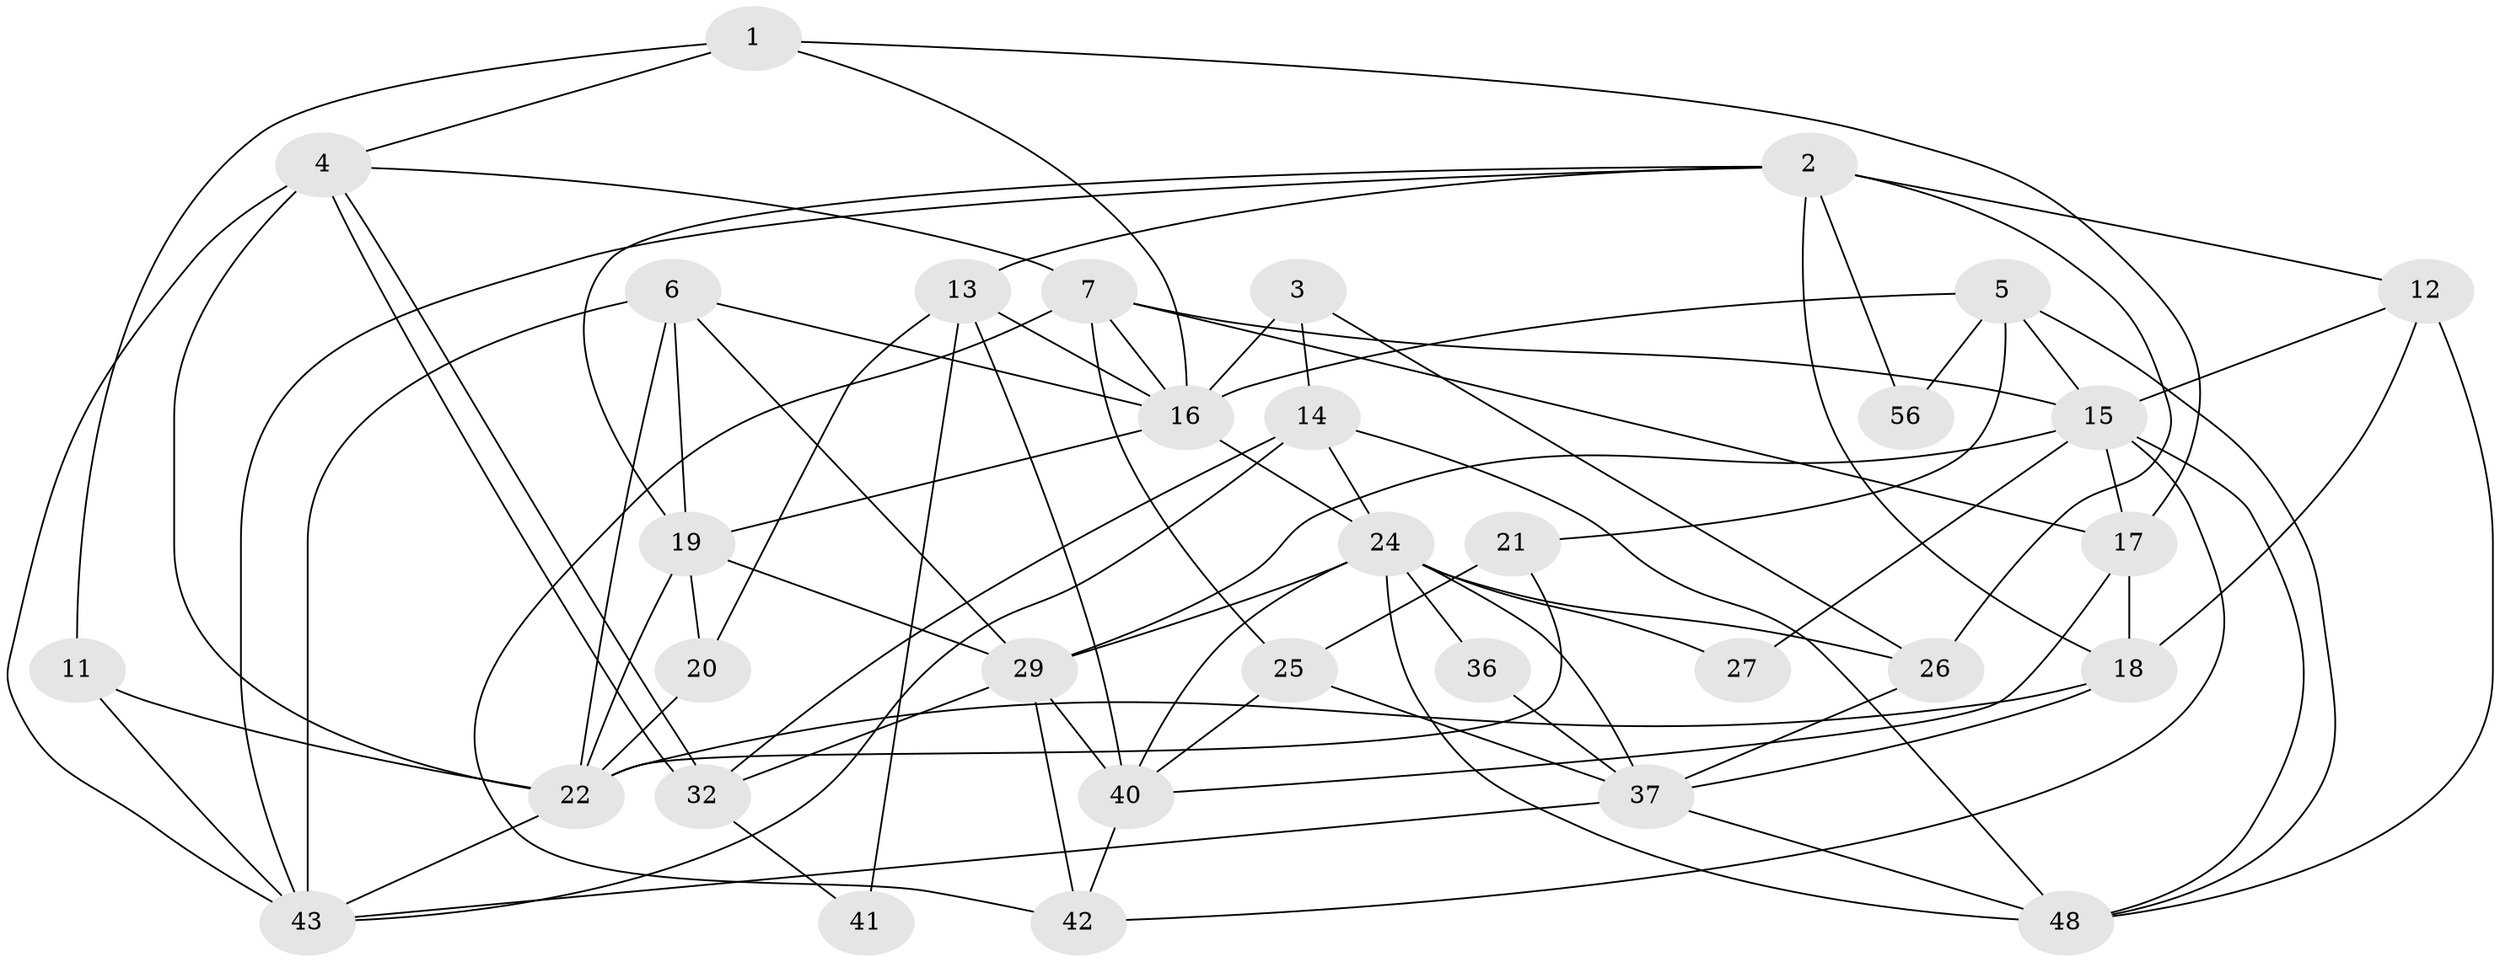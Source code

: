 // Generated by graph-tools (version 1.1) at 2025/24/03/03/25 07:24:00]
// undirected, 33 vertices, 83 edges
graph export_dot {
graph [start="1"]
  node [color=gray90,style=filled];
  1 [super="+34"];
  2 [super="+38"];
  3 [super="+47"];
  4 [super="+10"];
  5 [super="+9"];
  6 [super="+8"];
  7 [super="+50"];
  11;
  12;
  13 [super="+46"];
  14 [super="+35"];
  15 [super="+49"];
  16 [super="+23"];
  17 [super="+51"];
  18 [super="+33"];
  19 [super="+28"];
  20;
  21;
  22 [super="+55"];
  24 [super="+31"];
  25 [super="+39"];
  26 [super="+44"];
  27;
  29 [super="+30"];
  32;
  36;
  37 [super="+45"];
  40 [super="+52"];
  41;
  42;
  43 [super="+53"];
  48 [super="+54"];
  56;
  1 -- 16;
  1 -- 11;
  1 -- 17;
  1 -- 4;
  2 -- 19;
  2 -- 26;
  2 -- 56;
  2 -- 43;
  2 -- 12;
  2 -- 13;
  2 -- 18;
  3 -- 16 [weight=2];
  3 -- 26;
  3 -- 14;
  4 -- 32;
  4 -- 32;
  4 -- 22;
  4 -- 43;
  4 -- 7;
  5 -- 48;
  5 -- 16;
  5 -- 21;
  5 -- 56;
  5 -- 15;
  6 -- 19;
  6 -- 16;
  6 -- 22;
  6 -- 43;
  6 -- 29;
  7 -- 16;
  7 -- 17;
  7 -- 25;
  7 -- 42;
  7 -- 15;
  11 -- 22;
  11 -- 43;
  12 -- 18;
  12 -- 15;
  12 -- 48;
  13 -- 41 [weight=2];
  13 -- 40 [weight=2];
  13 -- 20;
  13 -- 16;
  14 -- 24;
  14 -- 32;
  14 -- 43;
  14 -- 48;
  15 -- 48;
  15 -- 17;
  15 -- 42;
  15 -- 27;
  15 -- 29;
  16 -- 19;
  16 -- 24;
  17 -- 18;
  17 -- 40;
  18 -- 22 [weight=2];
  18 -- 37;
  19 -- 20;
  19 -- 29;
  19 -- 22;
  20 -- 22;
  21 -- 22;
  21 -- 25;
  22 -- 43;
  24 -- 40;
  24 -- 26;
  24 -- 27;
  24 -- 36;
  24 -- 37;
  24 -- 48;
  24 -- 29;
  25 -- 40;
  25 -- 37;
  26 -- 37;
  29 -- 32;
  29 -- 40;
  29 -- 42;
  32 -- 41;
  36 -- 37;
  37 -- 48;
  37 -- 43;
  40 -- 42;
}
